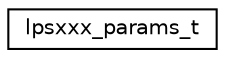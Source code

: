 digraph "Graphical Class Hierarchy"
{
 // LATEX_PDF_SIZE
  edge [fontname="Helvetica",fontsize="10",labelfontname="Helvetica",labelfontsize="10"];
  node [fontname="Helvetica",fontsize="10",shape=record];
  rankdir="LR";
  Node0 [label="lpsxxx_params_t",height=0.2,width=0.4,color="black", fillcolor="white", style="filled",URL="$structlpsxxx__params__t.html",tooltip="Struct holding all parameters needed for device initialization."];
}
